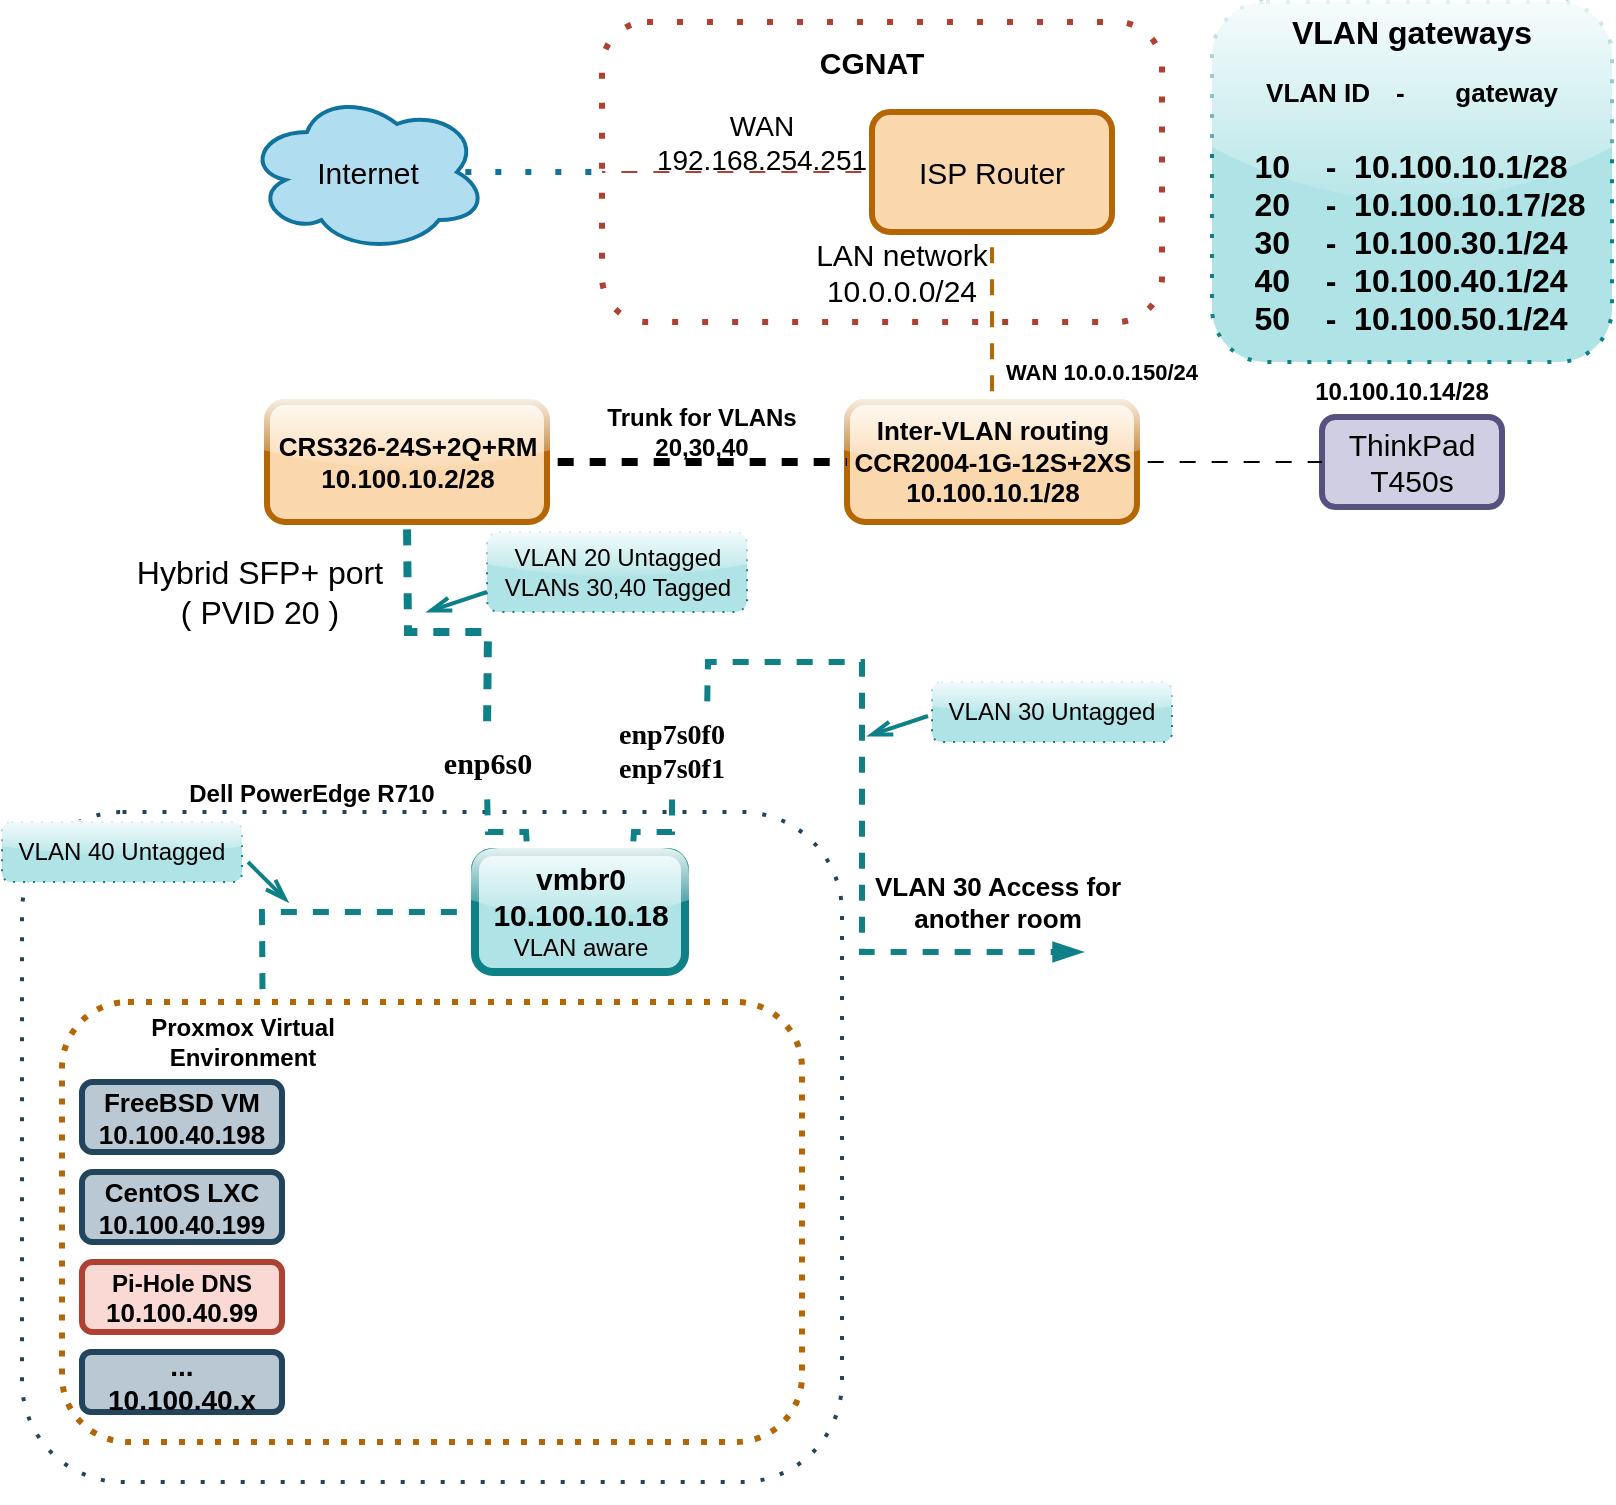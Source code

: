 <mxfile version="28.0.7">
  <diagram name="Page-1" id="laLs3gU-Ayf5YXLH03XQ">
    <mxGraphModel dx="776" dy="495" grid="1" gridSize="10" guides="1" tooltips="1" connect="1" arrows="1" fold="1" page="1" pageScale="1" pageWidth="850" pageHeight="1100" math="0" shadow="0">
      <root>
        <mxCell id="0" />
        <mxCell id="1" parent="0" />
        <mxCell id="IhPgvPAoFy7whNJmyE0F-18" value="" style="rounded=1;whiteSpace=wrap;html=1;strokeWidth=2;perimeterSpacing=0;dashed=1;dashPattern=1 4;fillColor=none;strokeColor=#23445d;glass=0;" parent="1" vertex="1">
          <mxGeometry x="20" y="435" width="410" height="335" as="geometry" />
        </mxCell>
        <mxCell id="pd2B99T-EYZlPZHDFdWl-9" value="" style="rounded=1;whiteSpace=wrap;html=1;dashed=1;dashPattern=1 2;fillColor=none;strokeColor=#b46504;strokeWidth=3;" vertex="1" parent="1">
          <mxGeometry x="40" y="530" width="370" height="220" as="geometry" />
        </mxCell>
        <mxCell id="IhPgvPAoFy7whNJmyE0F-4" value="" style="rounded=1;whiteSpace=wrap;html=1;fillColor=none;strokeColor=#ae4132;strokeWidth=3;dashed=1;dashPattern=1 4;" parent="1" vertex="1">
          <mxGeometry x="310" y="40" width="280" height="150" as="geometry" />
        </mxCell>
        <mxCell id="IhPgvPAoFy7whNJmyE0F-2" value="&lt;font style=&quot;font-size: 15px;&quot;&gt;Internet&lt;/font&gt;" style="ellipse;shape=cloud;whiteSpace=wrap;html=1;fillColor=#b1ddf0;strokeColor=#10739e;strokeWidth=2;" parent="1" vertex="1">
          <mxGeometry x="132.5" y="75" width="120" height="80" as="geometry" />
        </mxCell>
        <mxCell id="IhPgvPAoFy7whNJmyE0F-3" value="&lt;font style=&quot;font-size: 15px;&quot;&gt;ISP Router&lt;/font&gt;" style="rounded=1;whiteSpace=wrap;html=1;fillColor=#fad7ac;strokeColor=#b46504;strokeWidth=3;" parent="1" vertex="1">
          <mxGeometry x="445" y="85" width="120" height="60" as="geometry" />
        </mxCell>
        <mxCell id="IhPgvPAoFy7whNJmyE0F-5" value="" style="endArrow=none;html=1;rounded=0;entryX=0;entryY=0.5;entryDx=0;entryDy=0;exitX=0;exitY=0.5;exitDx=0;exitDy=0;fillColor=#fad9d5;strokeColor=#ae4132;flowAnimation=1;" parent="1" source="IhPgvPAoFy7whNJmyE0F-3" target="IhPgvPAoFy7whNJmyE0F-4" edge="1">
          <mxGeometry width="50" height="50" relative="1" as="geometry">
            <mxPoint x="390" y="375" as="sourcePoint" />
            <mxPoint x="340" y="425" as="targetPoint" />
          </mxGeometry>
        </mxCell>
        <mxCell id="IhPgvPAoFy7whNJmyE0F-6" value="" style="endArrow=none;html=1;rounded=0;entryX=0.875;entryY=0.5;entryDx=0;entryDy=0;exitX=0;exitY=0.5;exitDx=0;exitDy=0;fillColor=#b1ddf0;strokeColor=#10739e;flowAnimation=1;entryPerimeter=0;strokeWidth=3;endFill=0;dashed=1;dashPattern=1 4;" parent="1" source="IhPgvPAoFy7whNJmyE0F-4" target="IhPgvPAoFy7whNJmyE0F-2" edge="1">
          <mxGeometry width="50" height="50" relative="1" as="geometry">
            <mxPoint x="480" y="375" as="sourcePoint" />
            <mxPoint x="430" y="425" as="targetPoint" />
          </mxGeometry>
        </mxCell>
        <mxCell id="IhPgvPAoFy7whNJmyE0F-7" value="&lt;div&gt;&lt;font style=&quot;font-size: 14px;&quot;&gt;WAN&lt;/font&gt;&lt;/div&gt;&lt;div&gt;&lt;font style=&quot;font-size: 14px;&quot;&gt;192.168.254.251&lt;/font&gt;&lt;/div&gt;" style="text;html=1;align=center;verticalAlign=middle;whiteSpace=wrap;rounded=0;" parent="1" vertex="1">
          <mxGeometry x="335" y="85" width="110" height="30" as="geometry" />
        </mxCell>
        <mxCell id="IhPgvPAoFy7whNJmyE0F-8" value="&lt;div&gt;&lt;font style=&quot;font-size: 15px;&quot;&gt;LAN network&lt;/font&gt;&lt;/div&gt;&lt;div&gt;&lt;font style=&quot;font-size: 15px;&quot;&gt;10.0.0.0/24&lt;/font&gt;&lt;/div&gt;" style="text;html=1;align=center;verticalAlign=middle;whiteSpace=wrap;rounded=0;" parent="1" vertex="1">
          <mxGeometry x="415" y="150" width="90" height="30" as="geometry" />
        </mxCell>
        <mxCell id="IhPgvPAoFy7whNJmyE0F-9" value="&lt;div&gt;&lt;font style=&quot;font-size: 13px;&quot;&gt;&lt;b&gt;Inter-VLAN routing&lt;/b&gt;&lt;/font&gt;&lt;/div&gt;&lt;div&gt;&lt;font style=&quot;font-size: 13px;&quot;&gt;&lt;b&gt;CCR2004-1G-12S+2XS&lt;/b&gt;&lt;/font&gt;&lt;/div&gt;&lt;div&gt;&lt;font style=&quot;font-size: 13px;&quot;&gt;&lt;b&gt;10.100.10.1/28&lt;/b&gt;&lt;/font&gt;&lt;/div&gt;" style="rounded=1;whiteSpace=wrap;html=1;fillColor=#fad7ac;strokeColor=#b46504;strokeWidth=3;glass=1;" parent="1" vertex="1">
          <mxGeometry x="432.5" y="230" width="145" height="60" as="geometry" />
        </mxCell>
        <mxCell id="IhPgvPAoFy7whNJmyE0F-10" value="" style="endArrow=none;html=1;rounded=0;entryX=0.5;entryY=1;entryDx=0;entryDy=0;exitX=0.5;exitY=0;exitDx=0;exitDy=0;fillColor=#fad7ac;strokeColor=#b46504;strokeWidth=2;flowAnimation=1;" parent="1" source="IhPgvPAoFy7whNJmyE0F-9" target="IhPgvPAoFy7whNJmyE0F-3" edge="1">
          <mxGeometry width="50" height="50" relative="1" as="geometry">
            <mxPoint x="275" y="425" as="sourcePoint" />
            <mxPoint x="325" y="375" as="targetPoint" />
          </mxGeometry>
        </mxCell>
        <mxCell id="IhPgvPAoFy7whNJmyE0F-11" value="&lt;div&gt;&lt;b&gt;&lt;font style=&quot;font-size: 11px;&quot;&gt;WAN 10.0.0.150/24&lt;/font&gt;&lt;/b&gt;&lt;/div&gt;" style="text;html=1;align=center;verticalAlign=middle;whiteSpace=wrap;rounded=0;" parent="1" vertex="1">
          <mxGeometry x="505" y="200" width="110" height="30" as="geometry" />
        </mxCell>
        <mxCell id="IhPgvPAoFy7whNJmyE0F-12" value="&lt;div&gt;&lt;font style=&quot;font-size: 13px;&quot;&gt;&lt;b&gt;CRS326-24S+2Q+RM&lt;/b&gt;&lt;/font&gt;&lt;/div&gt;&lt;div&gt;&lt;font style=&quot;font-size: 13px;&quot;&gt;&lt;b&gt;10.100.10.2/28&lt;/b&gt;&lt;/font&gt;&lt;/div&gt;" style="rounded=1;whiteSpace=wrap;html=1;fillColor=#fad7ac;strokeColor=#b46504;strokeWidth=3;glass=1;" parent="1" vertex="1">
          <mxGeometry x="142.5" y="230" width="140" height="60" as="geometry" />
        </mxCell>
        <mxCell id="IhPgvPAoFy7whNJmyE0F-13" value="" style="endArrow=none;html=1;rounded=0;strokeWidth=4;strokeColor=light-dark(#000000,#F5C211);entryX=0;entryY=0.5;entryDx=0;entryDy=0;exitX=1;exitY=0.5;exitDx=0;exitDy=0;flowAnimation=1;" parent="1" source="IhPgvPAoFy7whNJmyE0F-12" target="IhPgvPAoFy7whNJmyE0F-9" edge="1">
          <mxGeometry width="50" height="50" relative="1" as="geometry">
            <mxPoint x="272.5" y="410" as="sourcePoint" />
            <mxPoint x="365" y="260" as="targetPoint" />
          </mxGeometry>
        </mxCell>
        <mxCell id="IhPgvPAoFy7whNJmyE0F-14" value="&lt;b&gt;Trunk for VLANs 20,30,40&lt;/b&gt;" style="text;html=1;align=center;verticalAlign=middle;whiteSpace=wrap;rounded=0;" parent="1" vertex="1">
          <mxGeometry x="305" y="230" width="110" height="30" as="geometry" />
        </mxCell>
        <mxCell id="IhPgvPAoFy7whNJmyE0F-15" value="&lt;font style=&quot;font-size: 15px;&quot;&gt;ThinkPad T450s&lt;/font&gt;" style="rounded=1;whiteSpace=wrap;html=1;fillColor=#d0cee2;strokeColor=#56517e;strokeWidth=3;" parent="1" vertex="1">
          <mxGeometry x="670" y="237.5" width="90" height="45" as="geometry" />
        </mxCell>
        <mxCell id="IhPgvPAoFy7whNJmyE0F-17" value="&lt;div&gt;&lt;b&gt;10.100.10.14/28&lt;/b&gt;&lt;/div&gt;" style="text;html=1;align=center;verticalAlign=middle;whiteSpace=wrap;rounded=0;" parent="1" vertex="1">
          <mxGeometry x="660" y="200" width="100" height="50" as="geometry" />
        </mxCell>
        <mxCell id="IhPgvPAoFy7whNJmyE0F-19" value="&lt;b&gt;Dell PowerEdge R710&lt;/b&gt;" style="text;html=1;align=center;verticalAlign=middle;whiteSpace=wrap;rounded=0;" parent="1" vertex="1">
          <mxGeometry x="100" y="421" width="130" height="10" as="geometry" />
        </mxCell>
        <mxCell id="IhPgvPAoFy7whNJmyE0F-20" value="" style="endArrow=none;html=1;rounded=0;fontSize=12;startSize=8;endSize=8;curved=0;entryX=0.5;entryY=1;entryDx=0;entryDy=0;fillColor=#b0e3e6;strokeColor=#0e8088;strokeWidth=4;exitX=0.5;exitY=0;exitDx=0;exitDy=0;flowAnimation=1;" parent="1" source="tXpjj-tQFhyw_xFATRLf-10" target="IhPgvPAoFy7whNJmyE0F-12" edge="1">
          <mxGeometry width="50" height="50" relative="1" as="geometry">
            <mxPoint x="230" y="375" as="sourcePoint" />
            <mxPoint x="332.5" y="315" as="targetPoint" />
            <Array as="points">
              <mxPoint x="253" y="345" />
              <mxPoint x="213" y="345" />
            </Array>
          </mxGeometry>
        </mxCell>
        <mxCell id="IhPgvPAoFy7whNJmyE0F-22" value="&lt;div&gt;&lt;font style=&quot;font-size: 16px;&quot;&gt;Hybrid SFP+ port&lt;/font&gt;&lt;/div&gt;&lt;div&gt;&lt;font style=&quot;font-size: 16px;&quot;&gt;( PVID 20 )&lt;/font&gt;&lt;/div&gt;" style="text;html=1;align=center;verticalAlign=middle;whiteSpace=wrap;rounded=0;" parent="1" vertex="1">
          <mxGeometry x="70" y="295" width="137.5" height="60" as="geometry" />
        </mxCell>
        <mxCell id="IhPgvPAoFy7whNJmyE0F-24" value="&lt;div&gt;&lt;font style=&quot;font-size: 15px;&quot;&gt;&lt;b&gt;vmbr0&lt;/b&gt;&lt;/font&gt;&lt;/div&gt;&lt;div&gt;&lt;font style=&quot;font-size: 15px;&quot;&gt;&lt;b&gt;10.100.10.18&lt;/b&gt;&lt;/font&gt;&lt;/div&gt;&lt;div&gt;VLAN aware&lt;/div&gt;" style="rounded=1;whiteSpace=wrap;html=1;fillColor=#b0e3e6;strokeColor=#0e8088;strokeWidth=4;glass=1;" parent="1" vertex="1">
          <mxGeometry x="246.5" y="455" width="105" height="60" as="geometry" />
        </mxCell>
        <mxCell id="IhPgvPAoFy7whNJmyE0F-26" value="&lt;div&gt;&lt;font style=&quot;font-size: 13px;&quot;&gt;&lt;b&gt;FreeBSD VM&lt;/b&gt;&lt;/font&gt;&lt;/div&gt;&lt;div&gt;&lt;font style=&quot;font-size: 13px;&quot;&gt;&lt;b&gt;10.100.40.198&lt;/b&gt;&lt;/font&gt;&lt;/div&gt;" style="rounded=1;whiteSpace=wrap;html=1;fillColor=#bac8d3;strokeColor=#23445d;strokeWidth=3;" parent="1" vertex="1">
          <mxGeometry x="50" y="570" width="100" height="35" as="geometry" />
        </mxCell>
        <mxCell id="IhPgvPAoFy7whNJmyE0F-27" value="" style="endArrow=openThin;html=1;rounded=0;fontSize=12;startSize=8;endSize=8;curved=1;strokeWidth=2;fillColor=#b0e3e6;strokeColor=#0e8088;endFill=0;flowAnimation=0;" parent="1" edge="1">
          <mxGeometry width="50" height="50" relative="1" as="geometry">
            <mxPoint x="252.5" y="325" as="sourcePoint" />
            <mxPoint x="222.5" y="335" as="targetPoint" />
          </mxGeometry>
        </mxCell>
        <mxCell id="IhPgvPAoFy7whNJmyE0F-29" style="edgeStyle=none;curved=1;rounded=0;orthogonalLoop=1;jettySize=auto;html=1;exitX=0.5;exitY=1;exitDx=0;exitDy=0;fontSize=12;startSize=8;endSize=8;" parent="1" source="IhPgvPAoFy7whNJmyE0F-18" target="IhPgvPAoFy7whNJmyE0F-18" edge="1">
          <mxGeometry relative="1" as="geometry" />
        </mxCell>
        <mxCell id="IhPgvPAoFy7whNJmyE0F-30" style="edgeStyle=none;curved=1;rounded=0;orthogonalLoop=1;jettySize=auto;html=1;exitX=0.5;exitY=1;exitDx=0;exitDy=0;fontSize=12;startSize=8;endSize=8;" parent="1" source="IhPgvPAoFy7whNJmyE0F-18" target="IhPgvPAoFy7whNJmyE0F-18" edge="1">
          <mxGeometry relative="1" as="geometry" />
        </mxCell>
        <mxCell id="SqJzZeAjoegYtci3v6Qt-2" value="&lt;div&gt;&lt;font style=&quot;font-size: 13px;&quot;&gt;&lt;b&gt;CentOS LXC&lt;/b&gt;&lt;/font&gt;&lt;/div&gt;&lt;div&gt;&lt;font style=&quot;font-size: 13px;&quot;&gt;&lt;b&gt;10.100.40.199&lt;/b&gt;&lt;/font&gt;&lt;/div&gt;" style="rounded=1;whiteSpace=wrap;html=1;fillColor=#bac8d3;strokeColor=#23445d;strokeWidth=3;" parent="1" vertex="1">
          <mxGeometry x="50" y="615" width="100" height="35" as="geometry" />
        </mxCell>
        <mxCell id="SqJzZeAjoegYtci3v6Qt-4" value="&lt;div&gt;&lt;b&gt;Pi-Hole DNS&lt;/b&gt;&lt;/div&gt;&lt;div&gt;&lt;font style=&quot;font-size: 13px;&quot;&gt;&lt;b&gt;&lt;font&gt;10.100.40.99&lt;/font&gt;&lt;/b&gt;&lt;/font&gt;&lt;/div&gt;" style="rounded=1;whiteSpace=wrap;html=1;fillColor=#fad9d5;strokeColor=#ae4132;strokeWidth=3;" parent="1" vertex="1">
          <mxGeometry x="50" y="660" width="100" height="35" as="geometry" />
        </mxCell>
        <mxCell id="tXpjj-tQFhyw_xFATRLf-2" value="" style="endArrow=none;html=1;rounded=0;entryX=0;entryY=0.5;entryDx=0;entryDy=0;exitX=1;exitY=0.5;exitDx=0;exitDy=0;flowAnimation=1;" parent="1" source="IhPgvPAoFy7whNJmyE0F-9" target="IhPgvPAoFy7whNJmyE0F-15" edge="1">
          <mxGeometry width="50" height="50" relative="1" as="geometry">
            <mxPoint x="400" y="465" as="sourcePoint" />
            <mxPoint x="450" y="415" as="targetPoint" />
          </mxGeometry>
        </mxCell>
        <mxCell id="tXpjj-tQFhyw_xFATRLf-3" value="" style="rounded=1;whiteSpace=wrap;html=1;fillColor=#b0e3e6;strokeColor=#0e8088;strokeWidth=2;dashed=1;dashPattern=1 4;glass=1;" parent="1" vertex="1">
          <mxGeometry x="615" y="30" width="200" height="180" as="geometry" />
        </mxCell>
        <mxCell id="tXpjj-tQFhyw_xFATRLf-4" value="&lt;b&gt;&lt;font style=&quot;font-size: 16px;&quot;&gt;VLAN gateways&lt;/font&gt;&lt;/b&gt;" style="text;html=1;align=center;verticalAlign=middle;whiteSpace=wrap;rounded=0;" parent="1" vertex="1">
          <mxGeometry x="650" y="30" width="130" height="30" as="geometry" />
        </mxCell>
        <mxCell id="tXpjj-tQFhyw_xFATRLf-5" value="&lt;b&gt;&lt;font style=&quot;font-size: 13px;&quot;&gt;VLAN ID&lt;span style=&quot;white-space: pre;&quot;&gt;&#x9;&lt;/span&gt;&amp;nbsp; -&amp;nbsp; &amp;nbsp; &amp;nbsp; &amp;nbsp;gateway&lt;/font&gt;&lt;/b&gt;" style="text;html=1;align=center;verticalAlign=middle;whiteSpace=wrap;rounded=0;" parent="1" vertex="1">
          <mxGeometry x="626.25" y="60" width="177.5" height="30" as="geometry" />
        </mxCell>
        <mxCell id="tXpjj-tQFhyw_xFATRLf-6" value="&lt;div align=&quot;justify&quot;&gt;&lt;font style=&quot;font-size: 16px;&quot;&gt;&lt;b&gt;&lt;font&gt;10&lt;span style=&quot;white-space: pre;&quot;&gt;&#x9;&lt;/span&gt;-&amp;nbsp; 10.100.10.1/28&lt;/font&gt;&lt;/b&gt;&lt;/font&gt;&lt;/div&gt;&lt;div align=&quot;justify&quot;&gt;&lt;font style=&quot;font-size: 16px;&quot;&gt;&lt;b&gt;&lt;font&gt;20&lt;span style=&quot;white-space: pre;&quot;&gt;&#x9;&lt;/span&gt;-&amp;nbsp; 10.100.10.17/28&lt;/font&gt;&lt;/b&gt;&lt;/font&gt;&lt;/div&gt;&lt;div align=&quot;justify&quot;&gt;&lt;font style=&quot;font-size: 16px;&quot;&gt;&lt;b&gt;&lt;font&gt;30&lt;span style=&quot;white-space: pre;&quot;&gt;&#x9;&lt;/span&gt;-&amp;nbsp; 10.100.30.1/24&lt;/font&gt;&lt;/b&gt;&lt;/font&gt;&lt;/div&gt;&lt;div align=&quot;justify&quot;&gt;&lt;font style=&quot;font-size: 16px;&quot;&gt;&lt;b&gt;&lt;font&gt;40&lt;span style=&quot;white-space: pre;&quot;&gt;&#x9;&lt;/span&gt;-&amp;nbsp; 10.100.40.1/24&lt;/font&gt;&lt;/b&gt;&lt;/font&gt;&lt;/div&gt;&lt;div align=&quot;justify&quot;&gt;&lt;font style=&quot;font-size: 16px;&quot;&gt;&lt;b&gt;&lt;font&gt;50&lt;span style=&quot;white-space: pre;&quot;&gt;&#x9;&lt;/span&gt;-&amp;nbsp; 10.100.50.1/24&lt;/font&gt;&lt;/b&gt;&lt;/font&gt;&lt;/div&gt;" style="text;html=1;align=center;verticalAlign=middle;whiteSpace=wrap;rounded=0;" parent="1" vertex="1">
          <mxGeometry x="633.75" y="90" width="170" height="120" as="geometry" />
        </mxCell>
        <mxCell id="tXpjj-tQFhyw_xFATRLf-8" value="" style="endArrow=blockThin;html=1;rounded=0;fillColor=#b0e3e6;strokeColor=#0e8088;strokeWidth=3;endFill=1;endSize=7;exitX=0.75;exitY=0;exitDx=0;exitDy=0;flowAnimation=1;" parent="1" source="tXpjj-tQFhyw_xFATRLf-11" edge="1">
          <mxGeometry width="50" height="50" relative="1" as="geometry">
            <mxPoint x="300" y="355" as="sourcePoint" />
            <mxPoint x="550" y="505" as="targetPoint" />
            <Array as="points">
              <mxPoint x="363" y="360" />
              <mxPoint x="440" y="360" />
              <mxPoint x="440" y="505" />
            </Array>
          </mxGeometry>
        </mxCell>
        <mxCell id="tXpjj-tQFhyw_xFATRLf-9" value="&lt;b&gt;&lt;font style=&quot;font-size: 13px;&quot;&gt;VLAN 30 Access for another room&lt;/font&gt;&lt;/b&gt;" style="text;html=1;align=center;verticalAlign=middle;whiteSpace=wrap;rounded=0;" parent="1" vertex="1">
          <mxGeometry x="437.5" y="455" width="140" height="50" as="geometry" />
        </mxCell>
        <mxCell id="tXpjj-tQFhyw_xFATRLf-10" value="&lt;b&gt;&lt;font style=&quot;font-size: 15px;&quot; face=&quot;Tahoma&quot;&gt;enp6s0&lt;/font&gt;&lt;/b&gt;" style="text;html=1;align=center;verticalAlign=middle;whiteSpace=wrap;rounded=0;" parent="1" vertex="1">
          <mxGeometry x="222.5" y="395" width="60" height="30" as="geometry" />
        </mxCell>
        <mxCell id="tXpjj-tQFhyw_xFATRLf-11" value="&lt;div&gt;&lt;font style=&quot;font-size: 14px;&quot; face=&quot;Tahoma&quot;&gt;&lt;b&gt;enp7s0f0&lt;/b&gt;&lt;/font&gt;&lt;/div&gt;&lt;div&gt;&lt;font style=&quot;font-size: 14px;&quot; face=&quot;Tahoma&quot;&gt;&lt;b&gt;enp7s0f1&lt;/b&gt;&lt;/font&gt;&lt;/div&gt;" style="text;html=1;align=center;verticalAlign=middle;whiteSpace=wrap;rounded=0;" parent="1" vertex="1">
          <mxGeometry x="310" y="385" width="70" height="40" as="geometry" />
        </mxCell>
        <mxCell id="pd2B99T-EYZlPZHDFdWl-2" value="" style="endArrow=none;html=1;rounded=0;entryX=0.5;entryY=1;entryDx=0;entryDy=0;exitX=0.25;exitY=0;exitDx=0;exitDy=0;fillColor=#b0e3e6;strokeColor=#0e8088;strokeWidth=3;flowAnimation=1;" edge="1" parent="1" source="IhPgvPAoFy7whNJmyE0F-24" target="tXpjj-tQFhyw_xFATRLf-10">
          <mxGeometry width="50" height="50" relative="1" as="geometry">
            <mxPoint x="290" y="505" as="sourcePoint" />
            <mxPoint x="340" y="455" as="targetPoint" />
            <Array as="points">
              <mxPoint x="272" y="445" />
              <mxPoint x="253" y="445" />
            </Array>
          </mxGeometry>
        </mxCell>
        <mxCell id="pd2B99T-EYZlPZHDFdWl-3" value="" style="endArrow=none;html=1;rounded=0;entryX=0.5;entryY=1;entryDx=0;entryDy=0;exitX=0.75;exitY=0;exitDx=0;exitDy=0;fillColor=#b0e3e6;strokeColor=#0e8088;strokeWidth=3;flowAnimation=1;" edge="1" parent="1" source="IhPgvPAoFy7whNJmyE0F-24" target="tXpjj-tQFhyw_xFATRLf-11">
          <mxGeometry width="50" height="50" relative="1" as="geometry">
            <mxPoint x="290" y="505" as="sourcePoint" />
            <mxPoint x="340" y="455" as="targetPoint" />
            <Array as="points">
              <mxPoint x="326" y="445" />
              <mxPoint x="345" y="445" />
            </Array>
          </mxGeometry>
        </mxCell>
        <mxCell id="pd2B99T-EYZlPZHDFdWl-4" value="&lt;div&gt;VLAN 20 Untagged&lt;/div&gt;&lt;div&gt;VLANs 30,40 Tagged&lt;/div&gt;" style="text;html=1;align=center;verticalAlign=middle;whiteSpace=wrap;rounded=1;fillColor=#b0e3e6;strokeColor=#0e8088;perimeterSpacing=5;gradientColor=none;dashed=1;glass=1;shadow=0;dashPattern=1 4;" vertex="1" parent="1">
          <mxGeometry x="252.5" y="295" width="130" height="40" as="geometry" />
        </mxCell>
        <mxCell id="pd2B99T-EYZlPZHDFdWl-7" value="&lt;div&gt;&lt;font style=&quot;font-size: 14px;&quot;&gt;&lt;b&gt;...&lt;/b&gt;&lt;/font&gt;&lt;/div&gt;&lt;div&gt;&lt;font style=&quot;font-size: 14px;&quot;&gt;&lt;b&gt;10.100.40.x&lt;/b&gt;&lt;/font&gt;&lt;/div&gt;" style="rounded=1;whiteSpace=wrap;html=1;fillColor=#bac8d3;strokeColor=#23445d;strokeWidth=3;" vertex="1" parent="1">
          <mxGeometry x="50" y="705" width="100" height="30" as="geometry" />
        </mxCell>
        <mxCell id="pd2B99T-EYZlPZHDFdWl-8" value="&lt;b&gt;&lt;font style=&quot;font-size: 15px;&quot;&gt;CGNAT&lt;/font&gt;&lt;/b&gt;" style="text;html=1;align=center;verticalAlign=middle;whiteSpace=wrap;rounded=0;" vertex="1" parent="1">
          <mxGeometry x="415" y="45" width="60" height="30" as="geometry" />
        </mxCell>
        <mxCell id="pd2B99T-EYZlPZHDFdWl-11" value="VLAN 30 Untagged" style="text;html=1;align=center;verticalAlign=middle;whiteSpace=wrap;rounded=1;fillColor=#b0e3e6;strokeColor=#0e8088;perimeterSpacing=5;gradientColor=none;dashed=1;glass=1;shadow=0;dashPattern=1 4;" vertex="1" parent="1">
          <mxGeometry x="475" y="370" width="120" height="30" as="geometry" />
        </mxCell>
        <mxCell id="pd2B99T-EYZlPZHDFdWl-13" value="" style="endArrow=openThin;html=1;rounded=0;fontSize=12;startSize=8;endSize=8;curved=1;strokeWidth=2;fillColor=#b0e3e6;strokeColor=#0e8088;endFill=0;flowAnimation=0;" edge="1" parent="1">
          <mxGeometry width="50" height="50" relative="1" as="geometry">
            <mxPoint x="473" y="387" as="sourcePoint" />
            <mxPoint x="443" y="397" as="targetPoint" />
          </mxGeometry>
        </mxCell>
        <mxCell id="pd2B99T-EYZlPZHDFdWl-15" value="&lt;b&gt;Proxmox Virtual Environment&lt;/b&gt;" style="text;html=1;align=center;verticalAlign=middle;whiteSpace=wrap;rounded=0;" vertex="1" parent="1">
          <mxGeometry x="80.75" y="535" width="98.5" height="30" as="geometry" />
        </mxCell>
        <mxCell id="pd2B99T-EYZlPZHDFdWl-16" value="" style="endArrow=none;html=1;rounded=0;entryX=0;entryY=0.5;entryDx=0;entryDy=0;fillColor=#b0e3e6;strokeColor=#0e8088;strokeWidth=3;flowAnimation=1;exitX=0.271;exitY=-0.005;exitDx=0;exitDy=0;exitPerimeter=0;" edge="1" parent="1" source="pd2B99T-EYZlPZHDFdWl-9" target="IhPgvPAoFy7whNJmyE0F-24">
          <mxGeometry width="50" height="50" relative="1" as="geometry">
            <mxPoint x="310" y="640" as="sourcePoint" />
            <mxPoint x="360" y="590" as="targetPoint" />
            <Array as="points">
              <mxPoint x="140" y="485" />
            </Array>
          </mxGeometry>
        </mxCell>
        <mxCell id="pd2B99T-EYZlPZHDFdWl-17" value="VLAN 40 Untagged" style="text;html=1;align=center;verticalAlign=middle;whiteSpace=wrap;rounded=1;fillColor=#b0e3e6;strokeColor=#0e8088;perimeterSpacing=5;gradientColor=none;dashed=1;glass=1;shadow=0;dashPattern=1 4;" vertex="1" parent="1">
          <mxGeometry x="10" y="440" width="120" height="30" as="geometry" />
        </mxCell>
        <mxCell id="pd2B99T-EYZlPZHDFdWl-18" value="" style="endArrow=openThin;html=1;rounded=0;fontSize=12;startSize=8;endSize=8;curved=1;strokeWidth=2;fillColor=#b0e3e6;strokeColor=#0e8088;endFill=0;flowAnimation=0;" edge="1" parent="1">
          <mxGeometry width="50" height="50" relative="1" as="geometry">
            <mxPoint x="133" y="460" as="sourcePoint" />
            <mxPoint x="153" y="480" as="targetPoint" />
          </mxGeometry>
        </mxCell>
      </root>
    </mxGraphModel>
  </diagram>
</mxfile>
